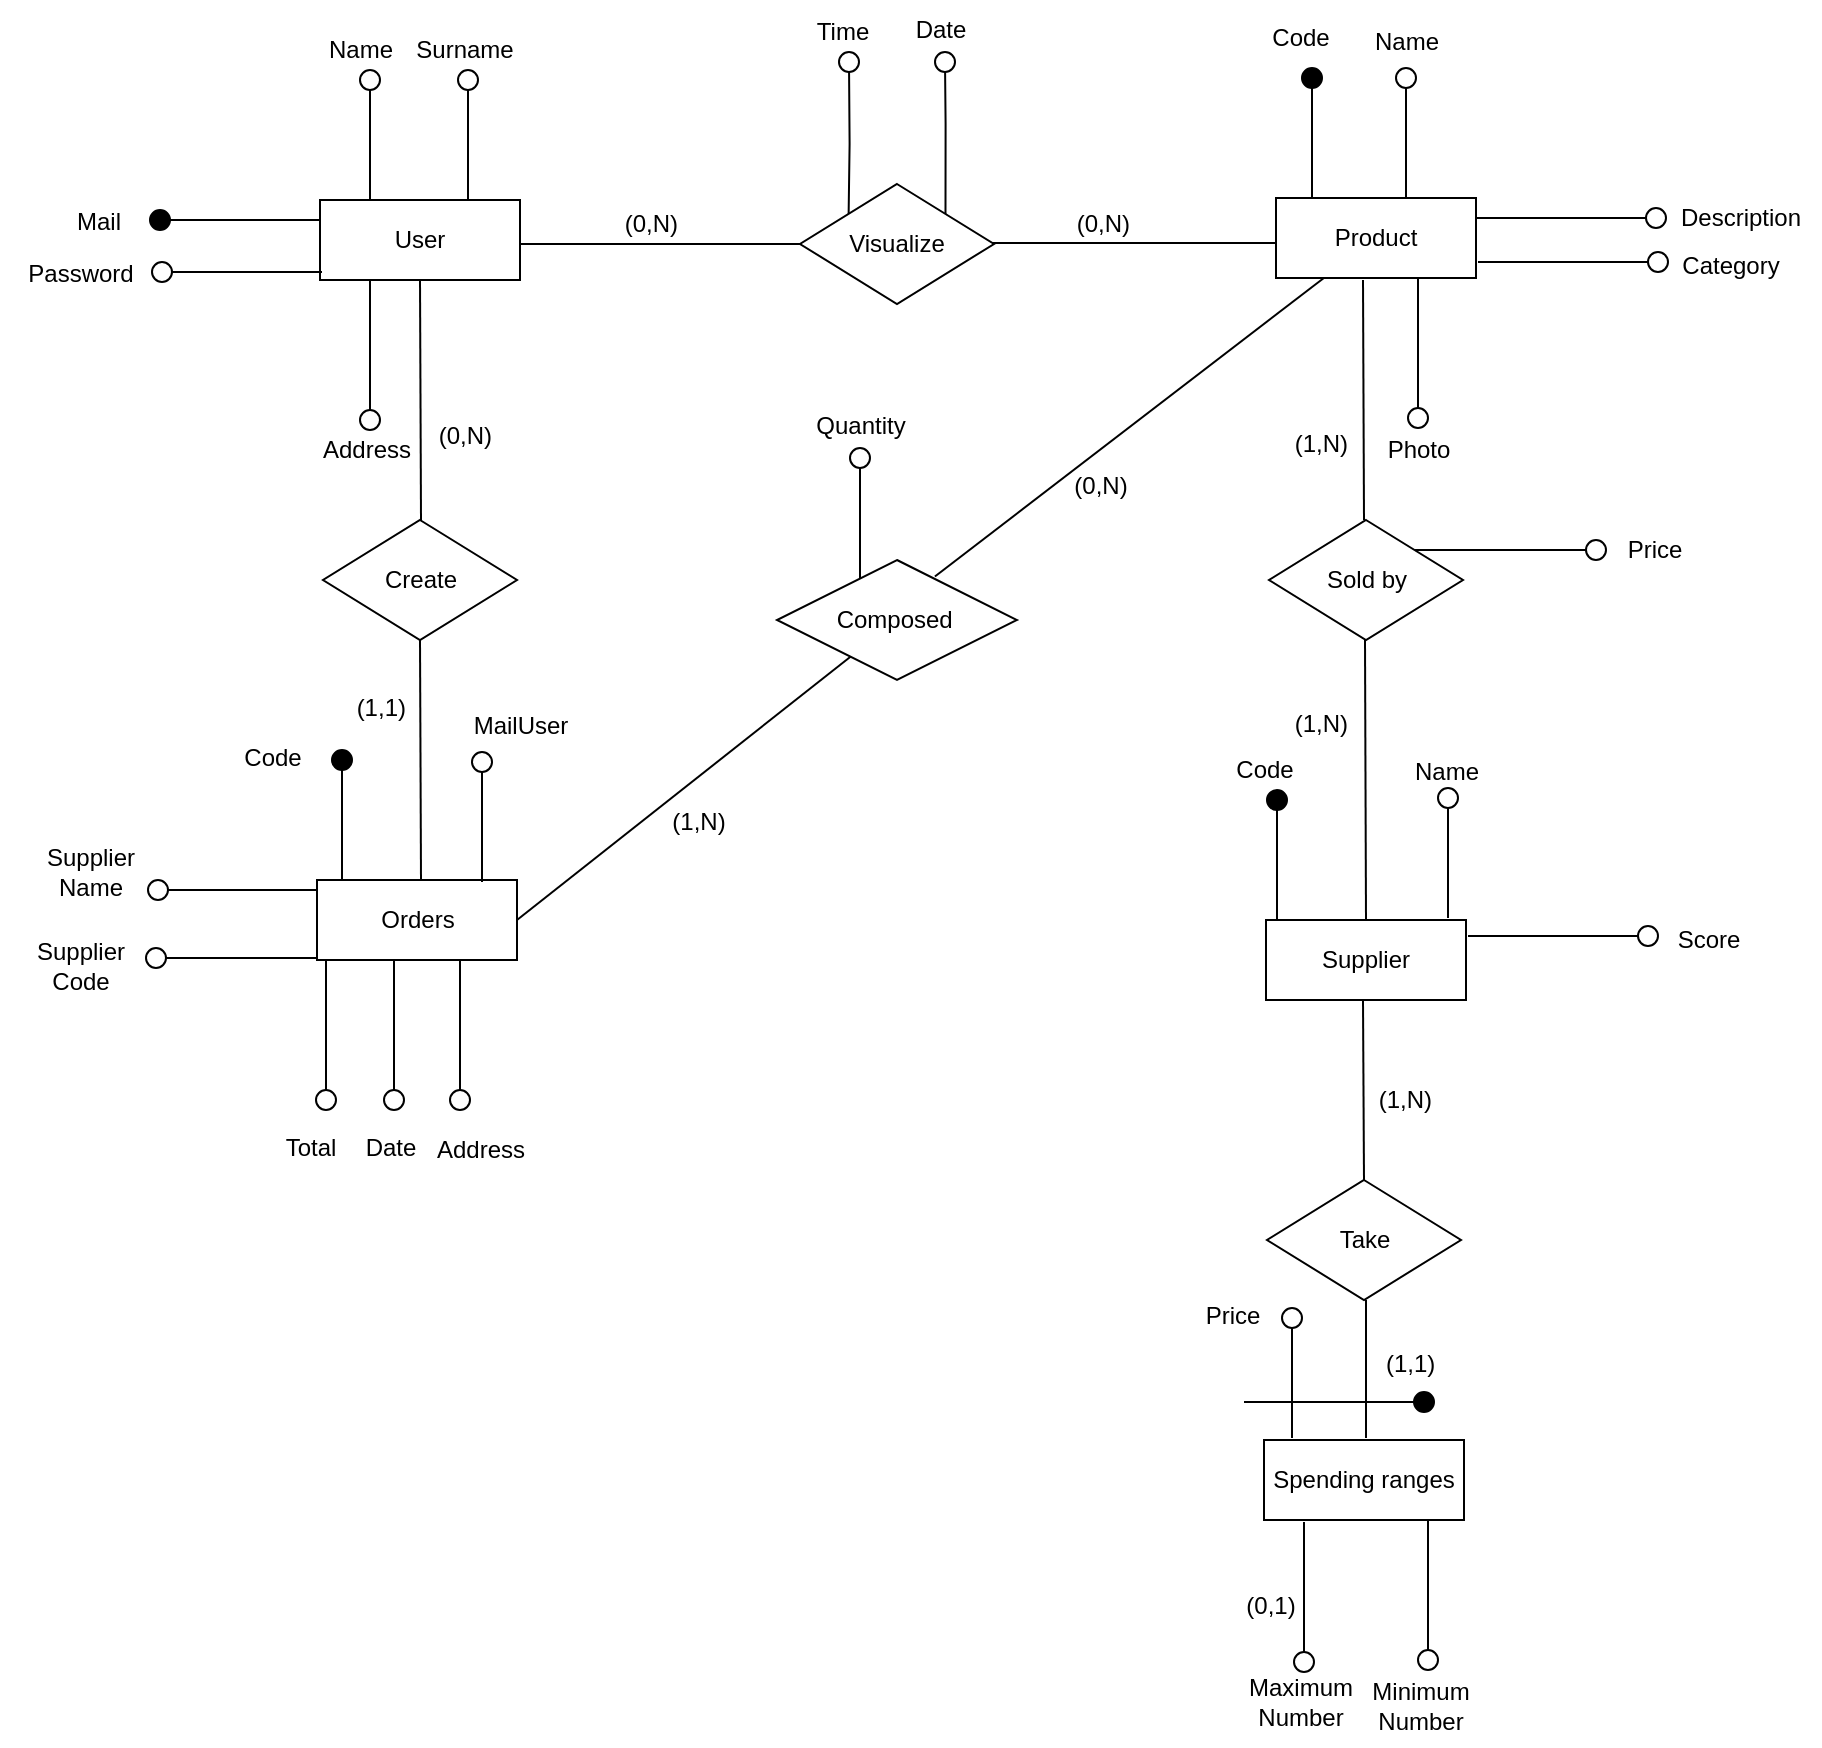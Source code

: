 <mxfile version="21.6.5" type="device">
  <diagram id="HBPNPci_1qLpQh-dE_RF" name="Pagina-2">
    <mxGraphModel dx="1050" dy="581" grid="1" gridSize="10" guides="1" tooltips="1" connect="1" arrows="1" fold="1" page="1" pageScale="1" pageWidth="827" pageHeight="1169" math="0" shadow="0">
      <root>
        <mxCell id="0" />
        <mxCell id="1" parent="0" />
        <mxCell id="peCIK5yXp3NjueMX7emL-1" style="edgeStyle=orthogonalEdgeStyle;rounded=0;orthogonalLoop=1;jettySize=auto;html=1;exitX=0.25;exitY=0;exitDx=0;exitDy=0;endArrow=oval;endFill=0;endSize=10;" parent="1" source="peCIK5yXp3NjueMX7emL-4" edge="1">
          <mxGeometry relative="1" as="geometry">
            <mxPoint x="255" y="270" as="targetPoint" />
          </mxGeometry>
        </mxCell>
        <mxCell id="peCIK5yXp3NjueMX7emL-2" style="edgeStyle=orthogonalEdgeStyle;rounded=0;orthogonalLoop=1;jettySize=auto;html=1;exitX=0;exitY=0.25;exitDx=0;exitDy=0;endArrow=oval;endFill=1;endSize=10;" parent="1" source="peCIK5yXp3NjueMX7emL-4" edge="1">
          <mxGeometry relative="1" as="geometry">
            <mxPoint x="150" y="340" as="targetPoint" />
          </mxGeometry>
        </mxCell>
        <mxCell id="peCIK5yXp3NjueMX7emL-3" style="edgeStyle=orthogonalEdgeStyle;rounded=0;orthogonalLoop=1;jettySize=auto;html=1;exitX=0.25;exitY=1;exitDx=0;exitDy=0;endArrow=oval;endFill=0;endSize=10;" parent="1" source="peCIK5yXp3NjueMX7emL-4" edge="1">
          <mxGeometry relative="1" as="geometry">
            <mxPoint x="255" y="440" as="targetPoint" />
          </mxGeometry>
        </mxCell>
        <mxCell id="peCIK5yXp3NjueMX7emL-4" value="User" style="whiteSpace=wrap;html=1;align=center;" parent="1" vertex="1">
          <mxGeometry x="230" y="330" width="100" height="40" as="geometry" />
        </mxCell>
        <mxCell id="peCIK5yXp3NjueMX7emL-5" value="Name" style="text;html=1;align=center;verticalAlign=middle;resizable=0;points=[];autosize=1;strokeColor=none;fillColor=none;" parent="1" vertex="1">
          <mxGeometry x="220" y="240" width="60" height="30" as="geometry" />
        </mxCell>
        <mxCell id="peCIK5yXp3NjueMX7emL-6" style="edgeStyle=orthogonalEdgeStyle;rounded=0;orthogonalLoop=1;jettySize=auto;html=1;exitX=0.25;exitY=0;exitDx=0;exitDy=0;endArrow=oval;endFill=0;endSize=10;" parent="1" edge="1">
          <mxGeometry relative="1" as="geometry">
            <mxPoint x="304" y="330" as="sourcePoint" />
            <mxPoint x="304" y="270" as="targetPoint" />
          </mxGeometry>
        </mxCell>
        <mxCell id="peCIK5yXp3NjueMX7emL-7" value="Surname" style="text;html=1;align=center;verticalAlign=middle;resizable=0;points=[];autosize=1;strokeColor=none;fillColor=none;" parent="1" vertex="1">
          <mxGeometry x="267" y="240" width="70" height="30" as="geometry" />
        </mxCell>
        <mxCell id="peCIK5yXp3NjueMX7emL-8" style="edgeStyle=orthogonalEdgeStyle;rounded=0;orthogonalLoop=1;jettySize=auto;html=1;exitX=0;exitY=0.25;exitDx=0;exitDy=0;endArrow=oval;endFill=0;endSize=10;" parent="1" edge="1">
          <mxGeometry relative="1" as="geometry">
            <mxPoint x="231" y="366" as="sourcePoint" />
            <mxPoint x="151" y="366" as="targetPoint" />
          </mxGeometry>
        </mxCell>
        <mxCell id="peCIK5yXp3NjueMX7emL-9" value="Mail" style="text;html=1;align=center;verticalAlign=middle;resizable=0;points=[];autosize=1;strokeColor=none;fillColor=none;" parent="1" vertex="1">
          <mxGeometry x="94" y="326" width="50" height="30" as="geometry" />
        </mxCell>
        <mxCell id="peCIK5yXp3NjueMX7emL-10" value="Password" style="text;html=1;align=center;verticalAlign=middle;resizable=0;points=[];autosize=1;strokeColor=none;fillColor=none;" parent="1" vertex="1">
          <mxGeometry x="70" y="352" width="80" height="30" as="geometry" />
        </mxCell>
        <mxCell id="peCIK5yXp3NjueMX7emL-11" value="Address" style="text;html=1;align=center;verticalAlign=middle;resizable=0;points=[];autosize=1;strokeColor=none;fillColor=none;" parent="1" vertex="1">
          <mxGeometry x="218" y="440" width="70" height="30" as="geometry" />
        </mxCell>
        <mxCell id="peCIK5yXp3NjueMX7emL-12" style="edgeStyle=orthogonalEdgeStyle;rounded=0;orthogonalLoop=1;jettySize=auto;html=1;exitX=1;exitY=0.25;exitDx=0;exitDy=0;endSize=10;endArrow=oval;endFill=0;" parent="1" source="peCIK5yXp3NjueMX7emL-13" edge="1">
          <mxGeometry relative="1" as="geometry">
            <mxPoint x="898" y="339" as="targetPoint" />
          </mxGeometry>
        </mxCell>
        <mxCell id="peCIK5yXp3NjueMX7emL-13" value="Product" style="whiteSpace=wrap;html=1;align=center;" parent="1" vertex="1">
          <mxGeometry x="708" y="329" width="100" height="40" as="geometry" />
        </mxCell>
        <mxCell id="peCIK5yXp3NjueMX7emL-14" style="edgeStyle=orthogonalEdgeStyle;rounded=0;orthogonalLoop=1;jettySize=auto;html=1;exitX=0.25;exitY=0;exitDx=0;exitDy=0;endArrow=oval;endFill=1;endSize=10;" parent="1" edge="1">
          <mxGeometry relative="1" as="geometry">
            <mxPoint x="726" y="329" as="sourcePoint" />
            <mxPoint x="726" y="269" as="targetPoint" />
          </mxGeometry>
        </mxCell>
        <mxCell id="peCIK5yXp3NjueMX7emL-15" value="Code" style="text;html=1;align=center;verticalAlign=middle;resizable=0;points=[];autosize=1;strokeColor=none;fillColor=none;" parent="1" vertex="1">
          <mxGeometry x="695" y="234" width="50" height="30" as="geometry" />
        </mxCell>
        <mxCell id="peCIK5yXp3NjueMX7emL-16" style="edgeStyle=orthogonalEdgeStyle;rounded=0;orthogonalLoop=1;jettySize=auto;html=1;exitX=0.25;exitY=0;exitDx=0;exitDy=0;endArrow=oval;endFill=0;endSize=10;" parent="1" edge="1">
          <mxGeometry relative="1" as="geometry">
            <mxPoint x="773" y="329" as="sourcePoint" />
            <mxPoint x="773" y="269" as="targetPoint" />
          </mxGeometry>
        </mxCell>
        <mxCell id="peCIK5yXp3NjueMX7emL-17" value="Name" style="text;html=1;align=center;verticalAlign=middle;resizable=0;points=[];autosize=1;strokeColor=none;fillColor=none;" parent="1" vertex="1">
          <mxGeometry x="743" y="236" width="60" height="30" as="geometry" />
        </mxCell>
        <mxCell id="peCIK5yXp3NjueMX7emL-18" value="Description" style="text;html=1;align=center;verticalAlign=middle;resizable=0;points=[];autosize=1;strokeColor=none;fillColor=none;" parent="1" vertex="1">
          <mxGeometry x="900" y="324" width="80" height="30" as="geometry" />
        </mxCell>
        <mxCell id="peCIK5yXp3NjueMX7emL-19" style="edgeStyle=orthogonalEdgeStyle;rounded=0;orthogonalLoop=1;jettySize=auto;html=1;exitX=1;exitY=0.25;exitDx=0;exitDy=0;endSize=10;endArrow=oval;endFill=0;" parent="1" edge="1">
          <mxGeometry relative="1" as="geometry">
            <mxPoint x="809" y="361" as="sourcePoint" />
            <mxPoint x="899" y="361" as="targetPoint" />
          </mxGeometry>
        </mxCell>
        <mxCell id="peCIK5yXp3NjueMX7emL-20" value="Category" style="text;html=1;align=center;verticalAlign=middle;resizable=0;points=[];autosize=1;strokeColor=none;fillColor=none;" parent="1" vertex="1">
          <mxGeometry x="900" y="348" width="70" height="30" as="geometry" />
        </mxCell>
        <mxCell id="peCIK5yXp3NjueMX7emL-21" style="edgeStyle=orthogonalEdgeStyle;rounded=0;orthogonalLoop=1;jettySize=auto;html=1;exitX=0.25;exitY=1;exitDx=0;exitDy=0;endArrow=oval;endFill=0;endSize=10;" parent="1" edge="1">
          <mxGeometry relative="1" as="geometry">
            <mxPoint x="779" y="369" as="sourcePoint" />
            <mxPoint x="779" y="439" as="targetPoint" />
          </mxGeometry>
        </mxCell>
        <mxCell id="peCIK5yXp3NjueMX7emL-22" value="Photo" style="text;html=1;align=center;verticalAlign=middle;resizable=0;points=[];autosize=1;strokeColor=none;fillColor=none;" parent="1" vertex="1">
          <mxGeometry x="754" y="440" width="50" height="30" as="geometry" />
        </mxCell>
        <mxCell id="peCIK5yXp3NjueMX7emL-23" value="Supplier" style="whiteSpace=wrap;html=1;align=center;" parent="1" vertex="1">
          <mxGeometry x="703" y="690" width="100" height="40" as="geometry" />
        </mxCell>
        <mxCell id="peCIK5yXp3NjueMX7emL-24" style="edgeStyle=orthogonalEdgeStyle;rounded=0;orthogonalLoop=1;jettySize=auto;html=1;exitX=0.25;exitY=0;exitDx=0;exitDy=0;endArrow=oval;endFill=1;endSize=10;" parent="1" edge="1">
          <mxGeometry relative="1" as="geometry">
            <mxPoint x="708.5" y="690" as="sourcePoint" />
            <mxPoint x="708.5" y="630" as="targetPoint" />
          </mxGeometry>
        </mxCell>
        <mxCell id="peCIK5yXp3NjueMX7emL-25" value="Code" style="text;html=1;align=center;verticalAlign=middle;resizable=0;points=[];autosize=1;strokeColor=none;fillColor=none;" parent="1" vertex="1">
          <mxGeometry x="677" y="600" width="50" height="30" as="geometry" />
        </mxCell>
        <mxCell id="peCIK5yXp3NjueMX7emL-26" style="edgeStyle=orthogonalEdgeStyle;rounded=0;orthogonalLoop=1;jettySize=auto;html=1;exitX=0.25;exitY=0;exitDx=0;exitDy=0;endArrow=oval;endFill=0;endSize=10;" parent="1" edge="1">
          <mxGeometry relative="1" as="geometry">
            <mxPoint x="794" y="689" as="sourcePoint" />
            <mxPoint x="794" y="629" as="targetPoint" />
          </mxGeometry>
        </mxCell>
        <mxCell id="peCIK5yXp3NjueMX7emL-27" value="Name" style="text;html=1;align=center;verticalAlign=middle;resizable=0;points=[];autosize=1;strokeColor=none;fillColor=none;" parent="1" vertex="1">
          <mxGeometry x="763" y="601" width="60" height="30" as="geometry" />
        </mxCell>
        <mxCell id="peCIK5yXp3NjueMX7emL-28" style="edgeStyle=orthogonalEdgeStyle;rounded=0;orthogonalLoop=1;jettySize=auto;html=1;exitX=1;exitY=0.25;exitDx=0;exitDy=0;endSize=10;endArrow=oval;endFill=0;" parent="1" edge="1">
          <mxGeometry relative="1" as="geometry">
            <mxPoint x="804" y="698" as="sourcePoint" />
            <mxPoint x="894" y="698" as="targetPoint" />
          </mxGeometry>
        </mxCell>
        <mxCell id="peCIK5yXp3NjueMX7emL-29" value="Score" style="text;html=1;align=center;verticalAlign=middle;resizable=0;points=[];autosize=1;strokeColor=none;fillColor=none;" parent="1" vertex="1">
          <mxGeometry x="899" y="685" width="50" height="30" as="geometry" />
        </mxCell>
        <mxCell id="peCIK5yXp3NjueMX7emL-30" value="Spending ranges" style="whiteSpace=wrap;html=1;align=center;" parent="1" vertex="1">
          <mxGeometry x="702" y="950" width="100" height="40" as="geometry" />
        </mxCell>
        <mxCell id="peCIK5yXp3NjueMX7emL-31" value="Take" style="shape=rhombus;perimeter=rhombusPerimeter;whiteSpace=wrap;html=1;align=center;" parent="1" vertex="1">
          <mxGeometry x="703.5" y="820" width="97" height="60" as="geometry" />
        </mxCell>
        <mxCell id="peCIK5yXp3NjueMX7emL-32" value="" style="endArrow=none;html=1;rounded=0;exitX=0.5;exitY=0;exitDx=0;exitDy=0;" parent="1" source="peCIK5yXp3NjueMX7emL-31" edge="1">
          <mxGeometry relative="1" as="geometry">
            <mxPoint x="750" y="820" as="sourcePoint" />
            <mxPoint x="751.5" y="730" as="targetPoint" />
            <Array as="points" />
          </mxGeometry>
        </mxCell>
        <mxCell id="peCIK5yXp3NjueMX7emL-33" value="(1,N)" style="resizable=0;html=1;whiteSpace=wrap;align=right;verticalAlign=bottom;" parent="peCIK5yXp3NjueMX7emL-32" connectable="0" vertex="1">
          <mxGeometry x="1" relative="1" as="geometry">
            <mxPoint x="36" y="58" as="offset" />
          </mxGeometry>
        </mxCell>
        <mxCell id="peCIK5yXp3NjueMX7emL-34" value="" style="endArrow=none;html=1;rounded=0;exitX=0.5;exitY=0;exitDx=0;exitDy=0;" parent="1" edge="1">
          <mxGeometry relative="1" as="geometry">
            <mxPoint x="753" y="949" as="sourcePoint" />
            <mxPoint x="753" y="880" as="targetPoint" />
            <Array as="points" />
          </mxGeometry>
        </mxCell>
        <mxCell id="peCIK5yXp3NjueMX7emL-35" value="(1,1)" style="resizable=0;html=1;whiteSpace=wrap;align=left;verticalAlign=bottom;" parent="peCIK5yXp3NjueMX7emL-34" connectable="0" vertex="1">
          <mxGeometry x="-1" relative="1" as="geometry">
            <mxPoint x="8" y="-29" as="offset" />
          </mxGeometry>
        </mxCell>
        <mxCell id="peCIK5yXp3NjueMX7emL-36" style="edgeStyle=orthogonalEdgeStyle;rounded=0;orthogonalLoop=1;jettySize=auto;html=1;exitX=0.25;exitY=0;exitDx=0;exitDy=0;endArrow=oval;endFill=0;endSize=10;" parent="1" edge="1">
          <mxGeometry relative="1" as="geometry">
            <mxPoint x="716" y="949" as="sourcePoint" />
            <mxPoint x="716" y="889" as="targetPoint" />
          </mxGeometry>
        </mxCell>
        <mxCell id="peCIK5yXp3NjueMX7emL-37" value="Price" style="text;html=1;align=center;verticalAlign=middle;resizable=0;points=[];autosize=1;strokeColor=none;fillColor=none;" parent="1" vertex="1">
          <mxGeometry x="661" y="873" width="50" height="30" as="geometry" />
        </mxCell>
        <mxCell id="peCIK5yXp3NjueMX7emL-38" style="edgeStyle=orthogonalEdgeStyle;rounded=0;orthogonalLoop=1;jettySize=auto;html=1;exitX=1;exitY=0.25;exitDx=0;exitDy=0;endSize=10;endArrow=oval;endFill=1;" parent="1" edge="1">
          <mxGeometry relative="1" as="geometry">
            <mxPoint x="692" y="931" as="sourcePoint" />
            <mxPoint x="782" y="931" as="targetPoint" />
          </mxGeometry>
        </mxCell>
        <mxCell id="peCIK5yXp3NjueMX7emL-39" style="edgeStyle=orthogonalEdgeStyle;rounded=0;orthogonalLoop=1;jettySize=auto;html=1;exitX=0.25;exitY=1;exitDx=0;exitDy=0;endArrow=oval;endFill=0;endSize=10;" parent="1" edge="1">
          <mxGeometry relative="1" as="geometry">
            <mxPoint x="784" y="990" as="sourcePoint" />
            <mxPoint x="784" y="1060" as="targetPoint" />
          </mxGeometry>
        </mxCell>
        <mxCell id="peCIK5yXp3NjueMX7emL-40" value="Minimum&lt;br&gt;Number" style="text;html=1;align=center;verticalAlign=middle;resizable=0;points=[];autosize=1;strokeColor=none;fillColor=none;" parent="1" vertex="1">
          <mxGeometry x="745" y="1063" width="70" height="40" as="geometry" />
        </mxCell>
        <mxCell id="peCIK5yXp3NjueMX7emL-41" style="edgeStyle=orthogonalEdgeStyle;rounded=0;orthogonalLoop=1;jettySize=auto;html=1;exitX=0.25;exitY=1;exitDx=0;exitDy=0;endArrow=oval;endFill=0;endSize=10;" parent="1" edge="1">
          <mxGeometry relative="1" as="geometry">
            <mxPoint x="722" y="991" as="sourcePoint" />
            <mxPoint x="722" y="1061" as="targetPoint" />
          </mxGeometry>
        </mxCell>
        <mxCell id="peCIK5yXp3NjueMX7emL-42" value="Maximum&lt;br&gt;Number" style="text;html=1;align=center;verticalAlign=middle;resizable=0;points=[];autosize=1;strokeColor=none;fillColor=none;" parent="1" vertex="1">
          <mxGeometry x="680" y="1061" width="80" height="40" as="geometry" />
        </mxCell>
        <mxCell id="peCIK5yXp3NjueMX7emL-43" value="(0,1)" style="text;html=1;align=center;verticalAlign=middle;resizable=0;points=[];autosize=1;strokeColor=none;fillColor=none;" parent="1" vertex="1">
          <mxGeometry x="680" y="1018" width="50" height="30" as="geometry" />
        </mxCell>
        <mxCell id="peCIK5yXp3NjueMX7emL-44" value="" style="endArrow=none;html=1;rounded=0;" parent="1" edge="1">
          <mxGeometry relative="1" as="geometry">
            <mxPoint x="752" y="490" as="sourcePoint" />
            <mxPoint x="751.5" y="370" as="targetPoint" />
            <Array as="points" />
          </mxGeometry>
        </mxCell>
        <mxCell id="peCIK5yXp3NjueMX7emL-45" value="(1,N)" style="resizable=0;html=1;whiteSpace=wrap;align=right;verticalAlign=bottom;" parent="peCIK5yXp3NjueMX7emL-44" connectable="0" vertex="1">
          <mxGeometry x="1" relative="1" as="geometry">
            <mxPoint x="-6" y="90" as="offset" />
          </mxGeometry>
        </mxCell>
        <mxCell id="peCIK5yXp3NjueMX7emL-46" style="edgeStyle=orthogonalEdgeStyle;rounded=0;orthogonalLoop=1;jettySize=auto;html=1;exitX=1;exitY=0;exitDx=0;exitDy=0;endSize=10;endArrow=oval;endFill=0;" parent="1" source="peCIK5yXp3NjueMX7emL-47" edge="1">
          <mxGeometry relative="1" as="geometry">
            <mxPoint x="868" y="505" as="targetPoint" />
          </mxGeometry>
        </mxCell>
        <mxCell id="peCIK5yXp3NjueMX7emL-47" value="Sold by" style="shape=rhombus;perimeter=rhombusPerimeter;whiteSpace=wrap;html=1;align=center;" parent="1" vertex="1">
          <mxGeometry x="704.5" y="490" width="97" height="60" as="geometry" />
        </mxCell>
        <mxCell id="peCIK5yXp3NjueMX7emL-48" value="" style="endArrow=none;html=1;rounded=0;exitX=0.5;exitY=0;exitDx=0;exitDy=0;" parent="1" source="peCIK5yXp3NjueMX7emL-23" edge="1">
          <mxGeometry relative="1" as="geometry">
            <mxPoint x="753" y="670" as="sourcePoint" />
            <mxPoint x="752.5" y="550" as="targetPoint" />
            <Array as="points" />
          </mxGeometry>
        </mxCell>
        <mxCell id="peCIK5yXp3NjueMX7emL-49" value="(1,N)" style="resizable=0;html=1;whiteSpace=wrap;align=right;verticalAlign=bottom;" parent="peCIK5yXp3NjueMX7emL-48" connectable="0" vertex="1">
          <mxGeometry x="1" relative="1" as="geometry">
            <mxPoint x="-7" y="50" as="offset" />
          </mxGeometry>
        </mxCell>
        <mxCell id="peCIK5yXp3NjueMX7emL-50" value="" style="endArrow=none;html=1;rounded=0;" parent="1" edge="1">
          <mxGeometry relative="1" as="geometry">
            <mxPoint x="330" y="352" as="sourcePoint" />
            <mxPoint x="490" y="352" as="targetPoint" />
          </mxGeometry>
        </mxCell>
        <mxCell id="peCIK5yXp3NjueMX7emL-51" value="(0,N)" style="resizable=0;html=1;whiteSpace=wrap;align=right;verticalAlign=bottom;" parent="peCIK5yXp3NjueMX7emL-50" connectable="0" vertex="1">
          <mxGeometry x="1" relative="1" as="geometry">
            <mxPoint x="-80" y="-2" as="offset" />
          </mxGeometry>
        </mxCell>
        <mxCell id="peCIK5yXp3NjueMX7emL-52" value="" style="endArrow=none;html=1;rounded=0;" parent="1" edge="1">
          <mxGeometry relative="1" as="geometry">
            <mxPoint x="548" y="351.5" as="sourcePoint" />
            <mxPoint x="708" y="351.5" as="targetPoint" />
          </mxGeometry>
        </mxCell>
        <mxCell id="peCIK5yXp3NjueMX7emL-53" value="(0,N)" style="resizable=0;html=1;whiteSpace=wrap;align=right;verticalAlign=bottom;" parent="peCIK5yXp3NjueMX7emL-52" connectable="0" vertex="1">
          <mxGeometry x="1" relative="1" as="geometry">
            <mxPoint x="-72" y="-1" as="offset" />
          </mxGeometry>
        </mxCell>
        <mxCell id="peCIK5yXp3NjueMX7emL-54" style="edgeStyle=orthogonalEdgeStyle;rounded=0;orthogonalLoop=1;jettySize=auto;html=1;exitX=1;exitY=0;exitDx=0;exitDy=0;endSize=10;endArrow=oval;endFill=0;" parent="1" source="peCIK5yXp3NjueMX7emL-55" edge="1">
          <mxGeometry relative="1" as="geometry">
            <mxPoint x="542.5" y="261" as="targetPoint" />
          </mxGeometry>
        </mxCell>
        <mxCell id="ES__VR3jKSiavebGT3HW-2" style="edgeStyle=orthogonalEdgeStyle;rounded=0;orthogonalLoop=1;jettySize=auto;html=1;exitX=0;exitY=0;exitDx=0;exitDy=0;endSize=10;endArrow=oval;endFill=0;" edge="1" parent="1">
          <mxGeometry relative="1" as="geometry">
            <mxPoint x="494.25" y="342" as="sourcePoint" />
            <mxPoint x="494.5" y="261" as="targetPoint" />
          </mxGeometry>
        </mxCell>
        <mxCell id="peCIK5yXp3NjueMX7emL-55" value="Visualize" style="shape=rhombus;perimeter=rhombusPerimeter;whiteSpace=wrap;html=1;align=center;" parent="1" vertex="1">
          <mxGeometry x="470" y="322" width="97" height="60" as="geometry" />
        </mxCell>
        <mxCell id="peCIK5yXp3NjueMX7emL-56" value="" style="endArrow=none;html=1;rounded=0;" parent="1" edge="1">
          <mxGeometry relative="1" as="geometry">
            <mxPoint x="280.5" y="490" as="sourcePoint" />
            <mxPoint x="280" y="370" as="targetPoint" />
            <Array as="points" />
          </mxGeometry>
        </mxCell>
        <mxCell id="peCIK5yXp3NjueMX7emL-57" value="(0,N)" style="resizable=0;html=1;whiteSpace=wrap;align=right;verticalAlign=bottom;" parent="peCIK5yXp3NjueMX7emL-56" connectable="0" vertex="1">
          <mxGeometry x="1" relative="1" as="geometry">
            <mxPoint x="37" y="86" as="offset" />
          </mxGeometry>
        </mxCell>
        <mxCell id="peCIK5yXp3NjueMX7emL-58" value="Create" style="shape=rhombus;perimeter=rhombusPerimeter;whiteSpace=wrap;html=1;align=center;" parent="1" vertex="1">
          <mxGeometry x="231.5" y="490" width="97" height="60" as="geometry" />
        </mxCell>
        <mxCell id="peCIK5yXp3NjueMX7emL-59" value="" style="endArrow=none;html=1;rounded=0;" parent="1" edge="1">
          <mxGeometry relative="1" as="geometry">
            <mxPoint x="280.5" y="670" as="sourcePoint" />
            <mxPoint x="280" y="550" as="targetPoint" />
            <Array as="points" />
          </mxGeometry>
        </mxCell>
        <mxCell id="peCIK5yXp3NjueMX7emL-60" value="(1,1)" style="resizable=0;html=1;whiteSpace=wrap;align=right;verticalAlign=bottom;" parent="peCIK5yXp3NjueMX7emL-59" connectable="0" vertex="1">
          <mxGeometry x="1" relative="1" as="geometry">
            <mxPoint x="-6" y="42" as="offset" />
          </mxGeometry>
        </mxCell>
        <mxCell id="peCIK5yXp3NjueMX7emL-61" value="Orders" style="whiteSpace=wrap;html=1;align=center;" parent="1" vertex="1">
          <mxGeometry x="228.5" y="670" width="100" height="40" as="geometry" />
        </mxCell>
        <mxCell id="peCIK5yXp3NjueMX7emL-62" style="edgeStyle=orthogonalEdgeStyle;rounded=0;orthogonalLoop=1;jettySize=auto;html=1;exitX=0.25;exitY=0;exitDx=0;exitDy=0;endArrow=oval;endFill=1;endSize=10;" parent="1" edge="1">
          <mxGeometry relative="1" as="geometry">
            <mxPoint x="241" y="670" as="sourcePoint" />
            <mxPoint x="241" y="610" as="targetPoint" />
          </mxGeometry>
        </mxCell>
        <mxCell id="peCIK5yXp3NjueMX7emL-63" value="Code" style="text;html=1;align=center;verticalAlign=middle;resizable=0;points=[];autosize=1;strokeColor=none;fillColor=none;" parent="1" vertex="1">
          <mxGeometry x="181" y="594" width="50" height="30" as="geometry" />
        </mxCell>
        <mxCell id="peCIK5yXp3NjueMX7emL-64" style="edgeStyle=orthogonalEdgeStyle;rounded=0;orthogonalLoop=1;jettySize=auto;html=1;exitX=0;exitY=0.25;exitDx=0;exitDy=0;endArrow=oval;endFill=0;endSize=10;" parent="1" edge="1">
          <mxGeometry relative="1" as="geometry">
            <mxPoint x="229" y="675" as="sourcePoint" />
            <mxPoint x="149" y="675" as="targetPoint" />
          </mxGeometry>
        </mxCell>
        <mxCell id="peCIK5yXp3NjueMX7emL-65" value="Supplier&lt;br&gt;Name" style="text;html=1;align=center;verticalAlign=middle;resizable=0;points=[];autosize=1;strokeColor=none;fillColor=none;" parent="1" vertex="1">
          <mxGeometry x="80" y="646" width="70" height="40" as="geometry" />
        </mxCell>
        <mxCell id="peCIK5yXp3NjueMX7emL-66" style="edgeStyle=orthogonalEdgeStyle;rounded=0;orthogonalLoop=1;jettySize=auto;html=1;exitX=0;exitY=0.25;exitDx=0;exitDy=0;endArrow=oval;endFill=0;endSize=10;" parent="1" edge="1">
          <mxGeometry relative="1" as="geometry">
            <mxPoint x="228" y="709" as="sourcePoint" />
            <mxPoint x="148" y="709" as="targetPoint" />
          </mxGeometry>
        </mxCell>
        <mxCell id="peCIK5yXp3NjueMX7emL-67" value="Total" style="text;html=1;align=center;verticalAlign=middle;resizable=0;points=[];autosize=1;strokeColor=none;fillColor=none;" parent="1" vertex="1">
          <mxGeometry x="200" y="789" width="50" height="30" as="geometry" />
        </mxCell>
        <mxCell id="peCIK5yXp3NjueMX7emL-68" style="edgeStyle=orthogonalEdgeStyle;rounded=0;orthogonalLoop=1;jettySize=auto;html=1;exitX=0.25;exitY=1;exitDx=0;exitDy=0;endArrow=oval;endFill=0;endSize=10;" parent="1" edge="1">
          <mxGeometry relative="1" as="geometry">
            <mxPoint x="267" y="710" as="sourcePoint" />
            <mxPoint x="267" y="780" as="targetPoint" />
          </mxGeometry>
        </mxCell>
        <mxCell id="peCIK5yXp3NjueMX7emL-69" value="Date" style="text;html=1;align=center;verticalAlign=middle;resizable=0;points=[];autosize=1;strokeColor=none;fillColor=none;" parent="1" vertex="1">
          <mxGeometry x="240" y="789" width="50" height="30" as="geometry" />
        </mxCell>
        <mxCell id="peCIK5yXp3NjueMX7emL-70" style="edgeStyle=orthogonalEdgeStyle;rounded=0;orthogonalLoop=1;jettySize=auto;html=1;exitX=0.25;exitY=1;exitDx=0;exitDy=0;endArrow=oval;endFill=0;endSize=10;" parent="1" edge="1">
          <mxGeometry relative="1" as="geometry">
            <mxPoint x="300" y="710" as="sourcePoint" />
            <mxPoint x="300" y="780" as="targetPoint" />
          </mxGeometry>
        </mxCell>
        <mxCell id="peCIK5yXp3NjueMX7emL-71" value="Address" style="text;html=1;align=center;verticalAlign=middle;resizable=0;points=[];autosize=1;strokeColor=none;fillColor=none;" parent="1" vertex="1">
          <mxGeometry x="275" y="790" width="70" height="30" as="geometry" />
        </mxCell>
        <mxCell id="peCIK5yXp3NjueMX7emL-72" value="Price" style="text;html=1;align=center;verticalAlign=middle;resizable=0;points=[];autosize=1;strokeColor=none;fillColor=none;" parent="1" vertex="1">
          <mxGeometry x="872" y="490" width="50" height="30" as="geometry" />
        </mxCell>
        <mxCell id="peCIK5yXp3NjueMX7emL-73" value="Date" style="text;html=1;align=center;verticalAlign=middle;resizable=0;points=[];autosize=1;strokeColor=none;fillColor=none;" parent="1" vertex="1">
          <mxGeometry x="515" y="230" width="50" height="30" as="geometry" />
        </mxCell>
        <mxCell id="peCIK5yXp3NjueMX7emL-74" value="Composed&amp;nbsp;" style="shape=rhombus;perimeter=rhombusPerimeter;whiteSpace=wrap;html=1;align=center;" parent="1" vertex="1">
          <mxGeometry x="458.5" y="510" width="120" height="60" as="geometry" />
        </mxCell>
        <mxCell id="peCIK5yXp3NjueMX7emL-75" value="" style="endArrow=none;html=1;rounded=0;" parent="1" target="peCIK5yXp3NjueMX7emL-74" edge="1">
          <mxGeometry relative="1" as="geometry">
            <mxPoint x="328.5" y="690" as="sourcePoint" />
            <mxPoint x="488.5" y="690" as="targetPoint" />
          </mxGeometry>
        </mxCell>
        <mxCell id="peCIK5yXp3NjueMX7emL-76" value="" style="endArrow=none;html=1;rounded=0;exitX=0.658;exitY=0.137;exitDx=0;exitDy=0;exitPerimeter=0;" parent="1" source="peCIK5yXp3NjueMX7emL-74" target="peCIK5yXp3NjueMX7emL-13" edge="1">
          <mxGeometry relative="1" as="geometry">
            <mxPoint x="530" y="519" as="sourcePoint" />
            <mxPoint x="690" y="519" as="targetPoint" />
          </mxGeometry>
        </mxCell>
        <mxCell id="peCIK5yXp3NjueMX7emL-77" value="(1,N)" style="text;html=1;align=center;verticalAlign=middle;resizable=0;points=[];autosize=1;strokeColor=none;fillColor=none;" parent="1" vertex="1">
          <mxGeometry x="394" y="626" width="50" height="30" as="geometry" />
        </mxCell>
        <mxCell id="peCIK5yXp3NjueMX7emL-78" value="(0,N)" style="text;html=1;align=center;verticalAlign=middle;resizable=0;points=[];autosize=1;strokeColor=none;fillColor=none;" parent="1" vertex="1">
          <mxGeometry x="595" y="458" width="50" height="30" as="geometry" />
        </mxCell>
        <mxCell id="peCIK5yXp3NjueMX7emL-79" style="edgeStyle=orthogonalEdgeStyle;rounded=0;orthogonalLoop=1;jettySize=auto;html=1;exitX=0.25;exitY=0;exitDx=0;exitDy=0;endArrow=oval;endFill=0;endSize=10;" parent="1" edge="1">
          <mxGeometry relative="1" as="geometry">
            <mxPoint x="500" y="519" as="sourcePoint" />
            <mxPoint x="500" y="459" as="targetPoint" />
          </mxGeometry>
        </mxCell>
        <mxCell id="peCIK5yXp3NjueMX7emL-80" value="Quantity" style="text;html=1;align=center;verticalAlign=middle;resizable=0;points=[];autosize=1;strokeColor=none;fillColor=none;" parent="1" vertex="1">
          <mxGeometry x="465" y="428" width="70" height="30" as="geometry" />
        </mxCell>
        <mxCell id="peCIK5yXp3NjueMX7emL-81" style="edgeStyle=orthogonalEdgeStyle;rounded=0;orthogonalLoop=1;jettySize=auto;html=1;exitX=0.25;exitY=0;exitDx=0;exitDy=0;endArrow=oval;endFill=0;endSize=10;" parent="1" edge="1">
          <mxGeometry relative="1" as="geometry">
            <mxPoint x="311" y="671" as="sourcePoint" />
            <mxPoint x="311" y="611" as="targetPoint" />
          </mxGeometry>
        </mxCell>
        <mxCell id="peCIK5yXp3NjueMX7emL-82" value="MailUser" style="text;html=1;align=center;verticalAlign=middle;resizable=0;points=[];autosize=1;strokeColor=none;fillColor=none;" parent="1" vertex="1">
          <mxGeometry x="295" y="578" width="70" height="30" as="geometry" />
        </mxCell>
        <mxCell id="ES__VR3jKSiavebGT3HW-3" value="Time" style="text;html=1;align=center;verticalAlign=middle;resizable=0;points=[];autosize=1;strokeColor=none;fillColor=none;" vertex="1" parent="1">
          <mxGeometry x="466" y="231" width="50" height="30" as="geometry" />
        </mxCell>
        <mxCell id="ES__VR3jKSiavebGT3HW-4" style="edgeStyle=orthogonalEdgeStyle;rounded=0;orthogonalLoop=1;jettySize=auto;html=1;exitX=0.25;exitY=1;exitDx=0;exitDy=0;endArrow=oval;endFill=0;endSize=10;" edge="1" parent="1">
          <mxGeometry relative="1" as="geometry">
            <mxPoint x="233" y="710" as="sourcePoint" />
            <mxPoint x="233" y="780" as="targetPoint" />
          </mxGeometry>
        </mxCell>
        <mxCell id="ES__VR3jKSiavebGT3HW-5" value="Supplier&lt;br&gt;Code&lt;br&gt;" style="text;html=1;align=center;verticalAlign=middle;resizable=0;points=[];autosize=1;strokeColor=none;fillColor=none;" vertex="1" parent="1">
          <mxGeometry x="75" y="693" width="70" height="40" as="geometry" />
        </mxCell>
      </root>
    </mxGraphModel>
  </diagram>
</mxfile>
